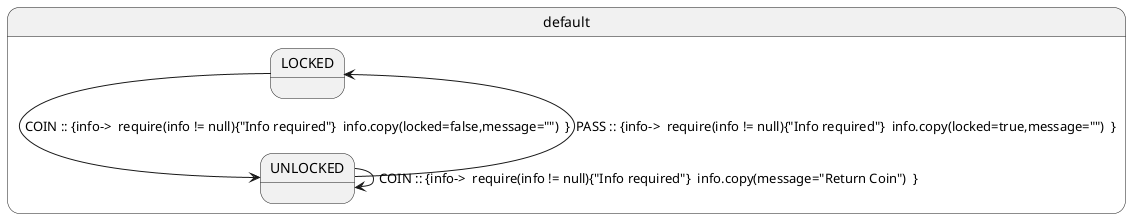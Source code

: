 @startuml
state default {
LOCKED --> UNLOCKED : COIN :: {info->  require(info != null){"Info required"}  info.copy(locked=false,message="")  }
UNLOCKED --> LOCKED : PASS :: {info->  require(info != null){"Info required"}  info.copy(locked=true,message="")  }
UNLOCKED --> UNLOCKED : COIN :: {info->  require(info != null){"Info required"}  info.copy(message="Return Coin")  }
}
@enduml
